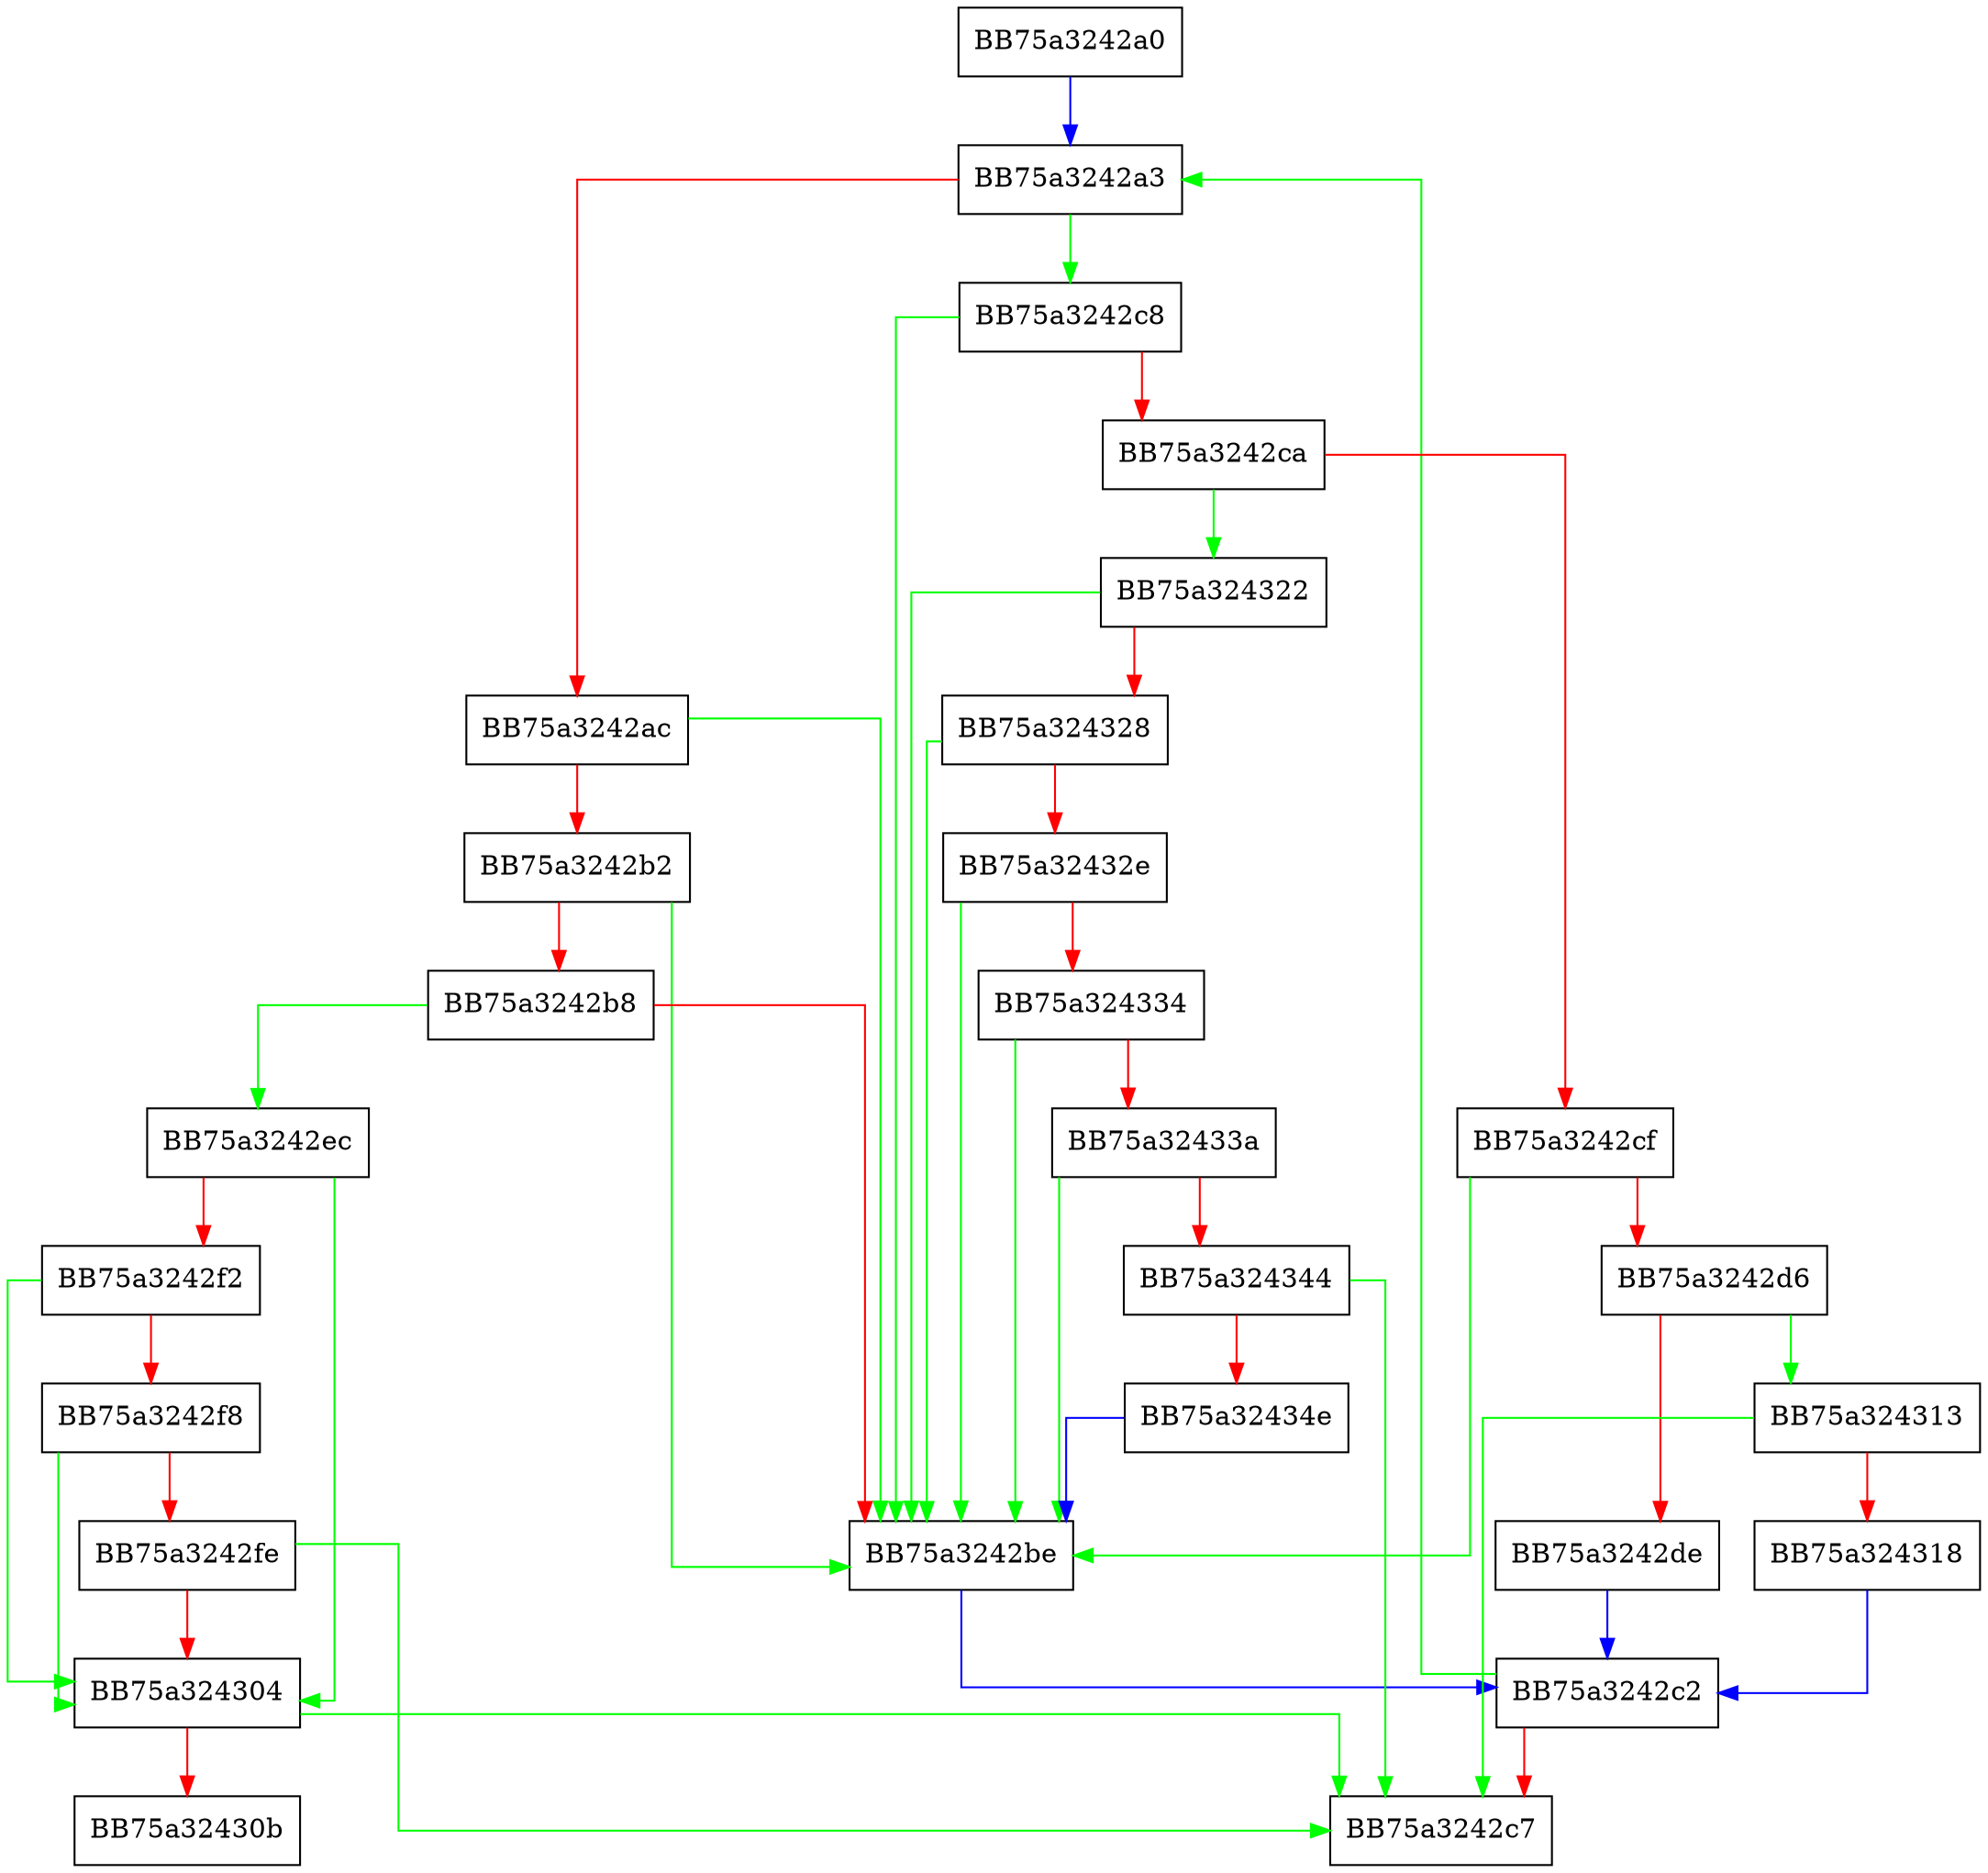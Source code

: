 digraph probe_leading_repeat {
  node [shape="box"];
  graph [splines=ortho];
  BB75a3242a0 -> BB75a3242a3 [color="blue"];
  BB75a3242a3 -> BB75a3242c8 [color="green"];
  BB75a3242a3 -> BB75a3242ac [color="red"];
  BB75a3242ac -> BB75a3242be [color="green"];
  BB75a3242ac -> BB75a3242b2 [color="red"];
  BB75a3242b2 -> BB75a3242be [color="green"];
  BB75a3242b2 -> BB75a3242b8 [color="red"];
  BB75a3242b8 -> BB75a3242ec [color="green"];
  BB75a3242b8 -> BB75a3242be [color="red"];
  BB75a3242be -> BB75a3242c2 [color="blue"];
  BB75a3242c2 -> BB75a3242a3 [color="green"];
  BB75a3242c2 -> BB75a3242c7 [color="red"];
  BB75a3242c8 -> BB75a3242be [color="green"];
  BB75a3242c8 -> BB75a3242ca [color="red"];
  BB75a3242ca -> BB75a324322 [color="green"];
  BB75a3242ca -> BB75a3242cf [color="red"];
  BB75a3242cf -> BB75a3242be [color="green"];
  BB75a3242cf -> BB75a3242d6 [color="red"];
  BB75a3242d6 -> BB75a324313 [color="green"];
  BB75a3242d6 -> BB75a3242de [color="red"];
  BB75a3242de -> BB75a3242c2 [color="blue"];
  BB75a3242ec -> BB75a324304 [color="green"];
  BB75a3242ec -> BB75a3242f2 [color="red"];
  BB75a3242f2 -> BB75a324304 [color="green"];
  BB75a3242f2 -> BB75a3242f8 [color="red"];
  BB75a3242f8 -> BB75a324304 [color="green"];
  BB75a3242f8 -> BB75a3242fe [color="red"];
  BB75a3242fe -> BB75a3242c7 [color="green"];
  BB75a3242fe -> BB75a324304 [color="red"];
  BB75a324304 -> BB75a3242c7 [color="green"];
  BB75a324304 -> BB75a32430b [color="red"];
  BB75a324313 -> BB75a3242c7 [color="green"];
  BB75a324313 -> BB75a324318 [color="red"];
  BB75a324318 -> BB75a3242c2 [color="blue"];
  BB75a324322 -> BB75a3242be [color="green"];
  BB75a324322 -> BB75a324328 [color="red"];
  BB75a324328 -> BB75a3242be [color="green"];
  BB75a324328 -> BB75a32432e [color="red"];
  BB75a32432e -> BB75a3242be [color="green"];
  BB75a32432e -> BB75a324334 [color="red"];
  BB75a324334 -> BB75a3242be [color="green"];
  BB75a324334 -> BB75a32433a [color="red"];
  BB75a32433a -> BB75a3242be [color="green"];
  BB75a32433a -> BB75a324344 [color="red"];
  BB75a324344 -> BB75a3242c7 [color="green"];
  BB75a324344 -> BB75a32434e [color="red"];
  BB75a32434e -> BB75a3242be [color="blue"];
}